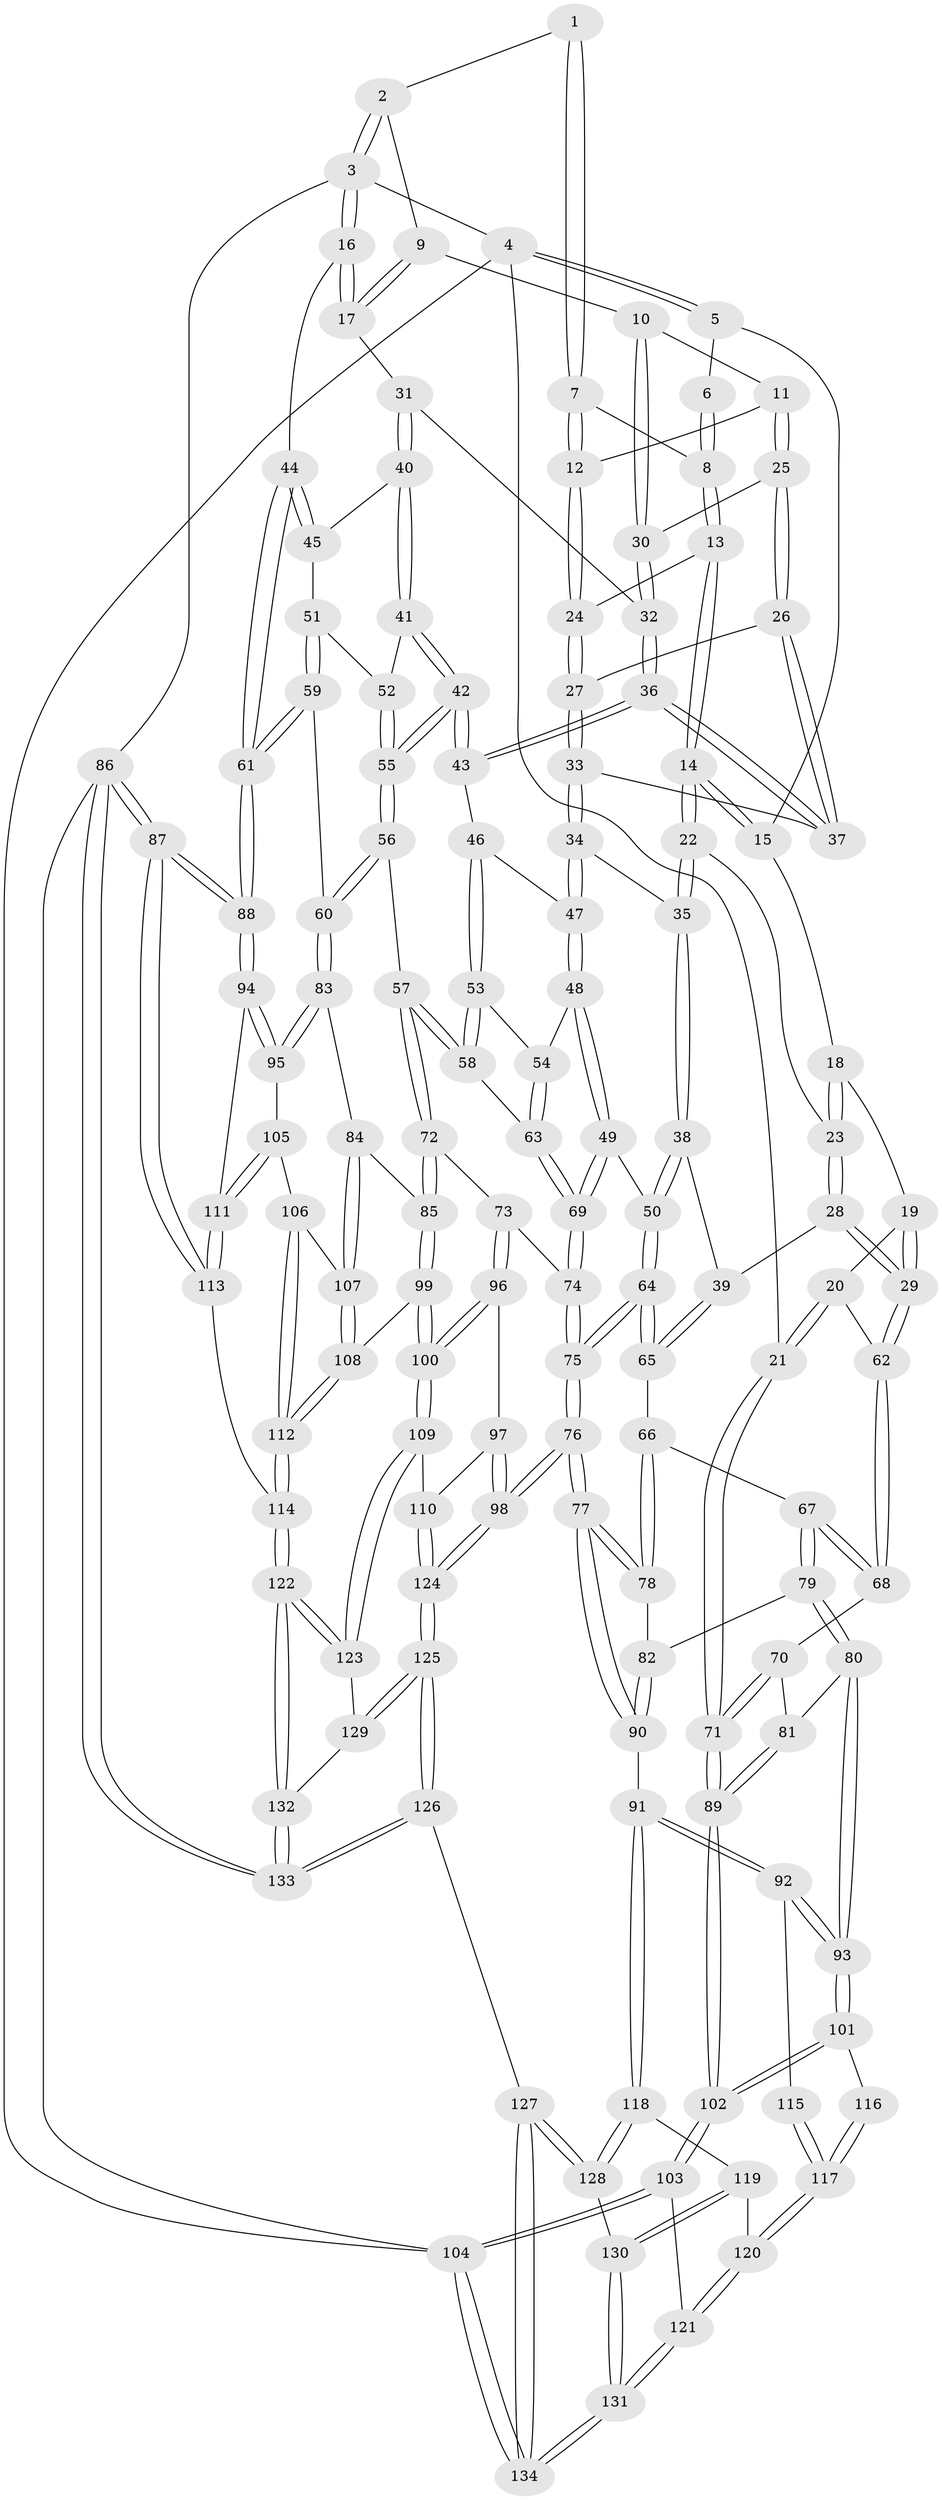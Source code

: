 // Generated by graph-tools (version 1.1) at 2025/03/03/09/25 03:03:26]
// undirected, 134 vertices, 332 edges
graph export_dot {
graph [start="1"]
  node [color=gray90,style=filled];
  1 [pos="+0.6151147984033717+0"];
  2 [pos="+0.8666255588971583+0"];
  3 [pos="+1+0"];
  4 [pos="+0+0"];
  5 [pos="+0.06640705838718414+0"];
  6 [pos="+0.4548752467946581+0"];
  7 [pos="+0.6175806007297667+0.07145996802816477"];
  8 [pos="+0.4448540413212712+0.07066019390877819"];
  9 [pos="+0.8464239421188945+0"];
  10 [pos="+0.7061989869353297+0.12131171336082242"];
  11 [pos="+0.6440177979267796+0.1166471034931993"];
  12 [pos="+0.63873316778928+0.11561995216047999"];
  13 [pos="+0.4351227437634521+0.1063619937999275"];
  14 [pos="+0.4097403194140877+0.15106877246094771"];
  15 [pos="+0.21031115801747344+0.043750499810375404"];
  16 [pos="+1+0.1329169519314635"];
  17 [pos="+0.899177087677098+0.12153797000375863"];
  18 [pos="+0.20000554228587053+0.09437694698284271"];
  19 [pos="+0.15788463375051695+0.145818928632733"];
  20 [pos="+0+0.2396223876487313"];
  21 [pos="+0+0.19813212565284877"];
  22 [pos="+0.40913514512719+0.16867993547474813"];
  23 [pos="+0.27127629708015993+0.25503605961917947"];
  24 [pos="+0.6116256590890599+0.13875232604936424"];
  25 [pos="+0.6558326729336134+0.2156273782364689"];
  26 [pos="+0.6485611107828173+0.22445051874103206"];
  27 [pos="+0.5939294610981943+0.18475104793451044"];
  28 [pos="+0.2089782037090208+0.3446081376412613"];
  29 [pos="+0.2070193309961797+0.34490173278050235"];
  30 [pos="+0.7310287182028874+0.17694890318636805"];
  31 [pos="+0.8790365631726126+0.2321805025692938"];
  32 [pos="+0.7820095201787222+0.24250870634956687"];
  33 [pos="+0.5171251938197231+0.26156439428030065"];
  34 [pos="+0.5069996980421405+0.26387193987617935"];
  35 [pos="+0.4839270056547987+0.26455357423850673"];
  36 [pos="+0.7011065740790339+0.3315051040460708"];
  37 [pos="+0.6560860539608457+0.297884045576703"];
  38 [pos="+0.44449998386284884+0.3823881811886549"];
  39 [pos="+0.2643059835007877+0.37864148435519424"];
  40 [pos="+0.8839670034994734+0.2375789134999023"];
  41 [pos="+0.8815170156957969+0.3645818097709412"];
  42 [pos="+0.7376450970714947+0.3909483311288469"];
  43 [pos="+0.7007888822443306+0.3473325204976508"];
  44 [pos="+1+0.32296751760156905"];
  45 [pos="+1+0.2775178522306074"];
  46 [pos="+0.6903816339737013+0.3553208304809283"];
  47 [pos="+0.5910149135350402+0.37705594525915903"];
  48 [pos="+0.5390224202158391+0.43568116735402534"];
  49 [pos="+0.47622454427436384+0.44331380510629476"];
  50 [pos="+0.47368382641204393+0.44303338709209633"];
  51 [pos="+0.899840554947804+0.40259412539653916"];
  52 [pos="+0.8987367990075698+0.4010194805661727"];
  53 [pos="+0.6612100222134808+0.4031419590817591"];
  54 [pos="+0.5818086586899421+0.45233478121129206"];
  55 [pos="+0.7540014314783791+0.44069778186937936"];
  56 [pos="+0.7660713029844147+0.5221160190653552"];
  57 [pos="+0.6706980029458034+0.5126955943271675"];
  58 [pos="+0.6484826626075928+0.4979434004584271"];
  59 [pos="+0.9212560644535449+0.4390444238961835"];
  60 [pos="+0.7903445670088303+0.5507184984226766"];
  61 [pos="+1+0.5199397829136727"];
  62 [pos="+0.17105123119880275+0.35643879525633193"];
  63 [pos="+0.6192431162381535+0.495362446707844"];
  64 [pos="+0.4298818101496961+0.5421403727761656"];
  65 [pos="+0.31217899390282217+0.508232217009045"];
  66 [pos="+0.2967823201410749+0.5264219284411651"];
  67 [pos="+0.18256940302218344+0.5299440690338265"];
  68 [pos="+0.1442518378282978+0.4509831336168255"];
  69 [pos="+0.5790003944397335+0.541246587045695"];
  70 [pos="+0.06201205443726573+0.51589165255719"];
  71 [pos="+0+0.4409058357663012"];
  72 [pos="+0.6145094934942712+0.6080890223599194"];
  73 [pos="+0.6002429088213376+0.608867850722575"];
  74 [pos="+0.5744754403604339+0.5970732906857457"];
  75 [pos="+0.44578703267482866+0.6237867438978031"];
  76 [pos="+0.40579600499262125+0.7269482675094004"];
  77 [pos="+0.3604996257497007+0.7203546574916228"];
  78 [pos="+0.28862788922959065+0.5553821630980343"];
  79 [pos="+0.18554565896948738+0.5769141573028087"];
  80 [pos="+0.0955070741739625+0.6191442806882251"];
  81 [pos="+0.06493771836190382+0.5954696640789056"];
  82 [pos="+0.21580709473555812+0.6080919629670605"];
  83 [pos="+0.7920471529217674+0.5611169373824826"];
  84 [pos="+0.7419730104089878+0.6210374949660789"];
  85 [pos="+0.7154346073078772+0.647392195481508"];
  86 [pos="+1+1"];
  87 [pos="+1+0.742741169763532"];
  88 [pos="+1+0.610705681228144"];
  89 [pos="+0+0.7400335393948128"];
  90 [pos="+0.25090239084355836+0.7255243345083668"];
  91 [pos="+0.2366006084376382+0.7341263623355196"];
  92 [pos="+0.1578506262290768+0.7145419980508838"];
  93 [pos="+0.11028631120194383+0.6786443966041326"];
  94 [pos="+1+0.6275830455052545"];
  95 [pos="+0.8939832358655966+0.6321604551227582"];
  96 [pos="+0.5948001468607147+0.6947480407955333"];
  97 [pos="+0.5770156217211184+0.7074354961188003"];
  98 [pos="+0.40804658839395735+0.730373252772942"];
  99 [pos="+0.7041986301734149+0.7268409864973766"];
  100 [pos="+0.7032465457355016+0.7278787871963238"];
  101 [pos="+0.01088533314406639+0.7247208059946212"];
  102 [pos="+0+0.7492455444179188"];
  103 [pos="+0+0.7644874490094311"];
  104 [pos="+0+1"];
  105 [pos="+0.8621234084351516+0.7066913765655718"];
  106 [pos="+0.8311920255995449+0.7222846010092621"];
  107 [pos="+0.8243590099327277+0.7215167267955387"];
  108 [pos="+0.7194559327430106+0.7308451491619014"];
  109 [pos="+0.6808212415983282+0.7812679624153667"];
  110 [pos="+0.6207515993837315+0.8002543310670233"];
  111 [pos="+0.8937615716605506+0.7757406697394879"];
  112 [pos="+0.8116348316960947+0.7971823919501777"];
  113 [pos="+0.8966932907655205+0.8391129766454436"];
  114 [pos="+0.8483149595276985+0.890122092155772"];
  115 [pos="+0.1334290123306729+0.7352291522184774"];
  116 [pos="+0.069441669267025+0.7595162821900961"];
  117 [pos="+0.08640347994007211+0.8095848073673159"];
  118 [pos="+0.22493784369762004+0.765273659942133"];
  119 [pos="+0.11540336995407388+0.8521350429362736"];
  120 [pos="+0.08217244603834829+0.8516661791912973"];
  121 [pos="+0.049157866004912155+0.8668528772084021"];
  122 [pos="+0.8299844007705296+0.9330517141951765"];
  123 [pos="+0.71624235376659+0.8440788724133155"];
  124 [pos="+0.4682676299282374+0.9025658909371855"];
  125 [pos="+0.4667310676635829+0.9455306581635456"];
  126 [pos="+0.41496605653925395+1"];
  127 [pos="+0.37715089931851165+1"];
  128 [pos="+0.2431650446204842+0.9301588252401722"];
  129 [pos="+0.6262513506848933+0.9140225067336006"];
  130 [pos="+0.15258797951990072+0.8918118335420805"];
  131 [pos="+0.0823831322075334+1"];
  132 [pos="+0.8321883338036096+0.9711774108691843"];
  133 [pos="+0.9025116789259053+1"];
  134 [pos="+0.10086959138589226+1"];
  1 -- 2;
  1 -- 7;
  1 -- 7;
  2 -- 3;
  2 -- 3;
  2 -- 9;
  3 -- 4;
  3 -- 16;
  3 -- 16;
  3 -- 86;
  4 -- 5;
  4 -- 5;
  4 -- 21;
  4 -- 104;
  5 -- 6;
  5 -- 15;
  6 -- 8;
  6 -- 8;
  7 -- 8;
  7 -- 12;
  7 -- 12;
  8 -- 13;
  8 -- 13;
  9 -- 10;
  9 -- 17;
  9 -- 17;
  10 -- 11;
  10 -- 30;
  10 -- 30;
  11 -- 12;
  11 -- 25;
  11 -- 25;
  12 -- 24;
  12 -- 24;
  13 -- 14;
  13 -- 14;
  13 -- 24;
  14 -- 15;
  14 -- 15;
  14 -- 22;
  14 -- 22;
  15 -- 18;
  16 -- 17;
  16 -- 17;
  16 -- 44;
  17 -- 31;
  18 -- 19;
  18 -- 23;
  18 -- 23;
  19 -- 20;
  19 -- 29;
  19 -- 29;
  20 -- 21;
  20 -- 21;
  20 -- 62;
  21 -- 71;
  21 -- 71;
  22 -- 23;
  22 -- 35;
  22 -- 35;
  23 -- 28;
  23 -- 28;
  24 -- 27;
  24 -- 27;
  25 -- 26;
  25 -- 26;
  25 -- 30;
  26 -- 27;
  26 -- 37;
  26 -- 37;
  27 -- 33;
  27 -- 33;
  28 -- 29;
  28 -- 29;
  28 -- 39;
  29 -- 62;
  29 -- 62;
  30 -- 32;
  30 -- 32;
  31 -- 32;
  31 -- 40;
  31 -- 40;
  32 -- 36;
  32 -- 36;
  33 -- 34;
  33 -- 34;
  33 -- 37;
  34 -- 35;
  34 -- 47;
  34 -- 47;
  35 -- 38;
  35 -- 38;
  36 -- 37;
  36 -- 37;
  36 -- 43;
  36 -- 43;
  38 -- 39;
  38 -- 50;
  38 -- 50;
  39 -- 65;
  39 -- 65;
  40 -- 41;
  40 -- 41;
  40 -- 45;
  41 -- 42;
  41 -- 42;
  41 -- 52;
  42 -- 43;
  42 -- 43;
  42 -- 55;
  42 -- 55;
  43 -- 46;
  44 -- 45;
  44 -- 45;
  44 -- 61;
  44 -- 61;
  45 -- 51;
  46 -- 47;
  46 -- 53;
  46 -- 53;
  47 -- 48;
  47 -- 48;
  48 -- 49;
  48 -- 49;
  48 -- 54;
  49 -- 50;
  49 -- 69;
  49 -- 69;
  50 -- 64;
  50 -- 64;
  51 -- 52;
  51 -- 59;
  51 -- 59;
  52 -- 55;
  52 -- 55;
  53 -- 54;
  53 -- 58;
  53 -- 58;
  54 -- 63;
  54 -- 63;
  55 -- 56;
  55 -- 56;
  56 -- 57;
  56 -- 60;
  56 -- 60;
  57 -- 58;
  57 -- 58;
  57 -- 72;
  57 -- 72;
  58 -- 63;
  59 -- 60;
  59 -- 61;
  59 -- 61;
  60 -- 83;
  60 -- 83;
  61 -- 88;
  61 -- 88;
  62 -- 68;
  62 -- 68;
  63 -- 69;
  63 -- 69;
  64 -- 65;
  64 -- 65;
  64 -- 75;
  64 -- 75;
  65 -- 66;
  66 -- 67;
  66 -- 78;
  66 -- 78;
  67 -- 68;
  67 -- 68;
  67 -- 79;
  67 -- 79;
  68 -- 70;
  69 -- 74;
  69 -- 74;
  70 -- 71;
  70 -- 71;
  70 -- 81;
  71 -- 89;
  71 -- 89;
  72 -- 73;
  72 -- 85;
  72 -- 85;
  73 -- 74;
  73 -- 96;
  73 -- 96;
  74 -- 75;
  74 -- 75;
  75 -- 76;
  75 -- 76;
  76 -- 77;
  76 -- 77;
  76 -- 98;
  76 -- 98;
  77 -- 78;
  77 -- 78;
  77 -- 90;
  77 -- 90;
  78 -- 82;
  79 -- 80;
  79 -- 80;
  79 -- 82;
  80 -- 81;
  80 -- 93;
  80 -- 93;
  81 -- 89;
  81 -- 89;
  82 -- 90;
  82 -- 90;
  83 -- 84;
  83 -- 95;
  83 -- 95;
  84 -- 85;
  84 -- 107;
  84 -- 107;
  85 -- 99;
  85 -- 99;
  86 -- 87;
  86 -- 87;
  86 -- 133;
  86 -- 133;
  86 -- 104;
  87 -- 88;
  87 -- 88;
  87 -- 113;
  87 -- 113;
  88 -- 94;
  88 -- 94;
  89 -- 102;
  89 -- 102;
  90 -- 91;
  91 -- 92;
  91 -- 92;
  91 -- 118;
  91 -- 118;
  92 -- 93;
  92 -- 93;
  92 -- 115;
  93 -- 101;
  93 -- 101;
  94 -- 95;
  94 -- 95;
  94 -- 111;
  95 -- 105;
  96 -- 97;
  96 -- 100;
  96 -- 100;
  97 -- 98;
  97 -- 98;
  97 -- 110;
  98 -- 124;
  98 -- 124;
  99 -- 100;
  99 -- 100;
  99 -- 108;
  100 -- 109;
  100 -- 109;
  101 -- 102;
  101 -- 102;
  101 -- 116;
  102 -- 103;
  102 -- 103;
  103 -- 104;
  103 -- 104;
  103 -- 121;
  104 -- 134;
  104 -- 134;
  105 -- 106;
  105 -- 111;
  105 -- 111;
  106 -- 107;
  106 -- 112;
  106 -- 112;
  107 -- 108;
  107 -- 108;
  108 -- 112;
  108 -- 112;
  109 -- 110;
  109 -- 123;
  109 -- 123;
  110 -- 124;
  110 -- 124;
  111 -- 113;
  111 -- 113;
  112 -- 114;
  112 -- 114;
  113 -- 114;
  114 -- 122;
  114 -- 122;
  115 -- 117;
  115 -- 117;
  116 -- 117;
  116 -- 117;
  117 -- 120;
  117 -- 120;
  118 -- 119;
  118 -- 128;
  118 -- 128;
  119 -- 120;
  119 -- 130;
  119 -- 130;
  120 -- 121;
  120 -- 121;
  121 -- 131;
  121 -- 131;
  122 -- 123;
  122 -- 123;
  122 -- 132;
  122 -- 132;
  123 -- 129;
  124 -- 125;
  124 -- 125;
  125 -- 126;
  125 -- 126;
  125 -- 129;
  125 -- 129;
  126 -- 127;
  126 -- 133;
  126 -- 133;
  127 -- 128;
  127 -- 128;
  127 -- 134;
  127 -- 134;
  128 -- 130;
  129 -- 132;
  130 -- 131;
  130 -- 131;
  131 -- 134;
  131 -- 134;
  132 -- 133;
  132 -- 133;
}
